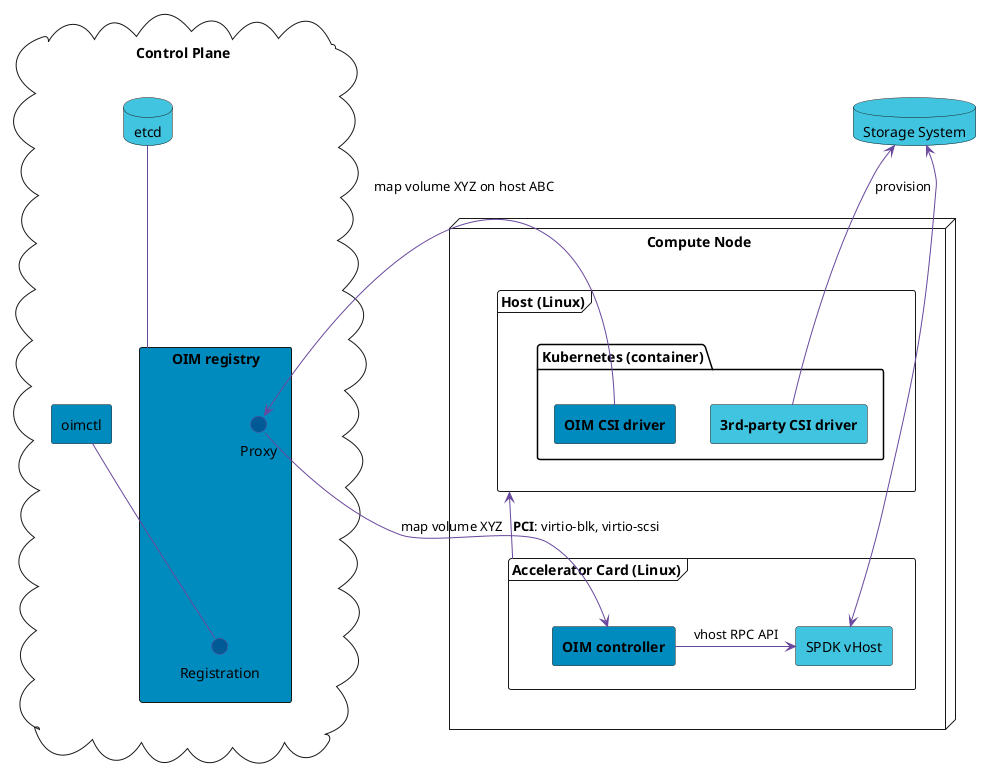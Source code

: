 @startuml
skinparam backgroundcolor transparent
skinparam ArrowColor #69489d
skinparam interface {
  borderColor #69489d
}


'left to right direction

node "Compute Node" as computenode {
    frame "Host (Linux)" as host {
        package "Kubernetes (container)" {
            rectangle "**OIM CSI driver**" as oimdriver #008bbf
            rectangle "**3rd-party CSI driver**" as otherdriver #40c4e0
            oimdriver -[hidden]> otherdriver
        }
    }

    frame "Accelerator Card (Linux)" as card {
        rectangle "SPDK vHost" as spdk #40c4e0
        rectangle "**OIM controller**" as controller #008bbf {

        }

        spdk <- controller : vhost RPC API
    }

    host <-- card : **PCI**: virtio-blk, virtio-scsi
}

cloud "Control Plane" as controlplane {
    database etcd #40c4e0

    rectangle "OIM registry" as registry #008bbf {
        interface Proxy #005a95
        interface Registration #005a95
        Proxy -[hidden]-> Registration
    }

    rectangle "oimctl" #008bbf

    etcd -- registry
    oimctl -- Registration
}


Proxy <- oimdriver : map volume XYZ on host ABC
Proxy -> controller : map volume XYZ

controlplane -[hidden]> computenode

database "Storage System" as storage  #40c4e0

storage <-- otherdriver : provision
storage <--> spdk


@enduml
